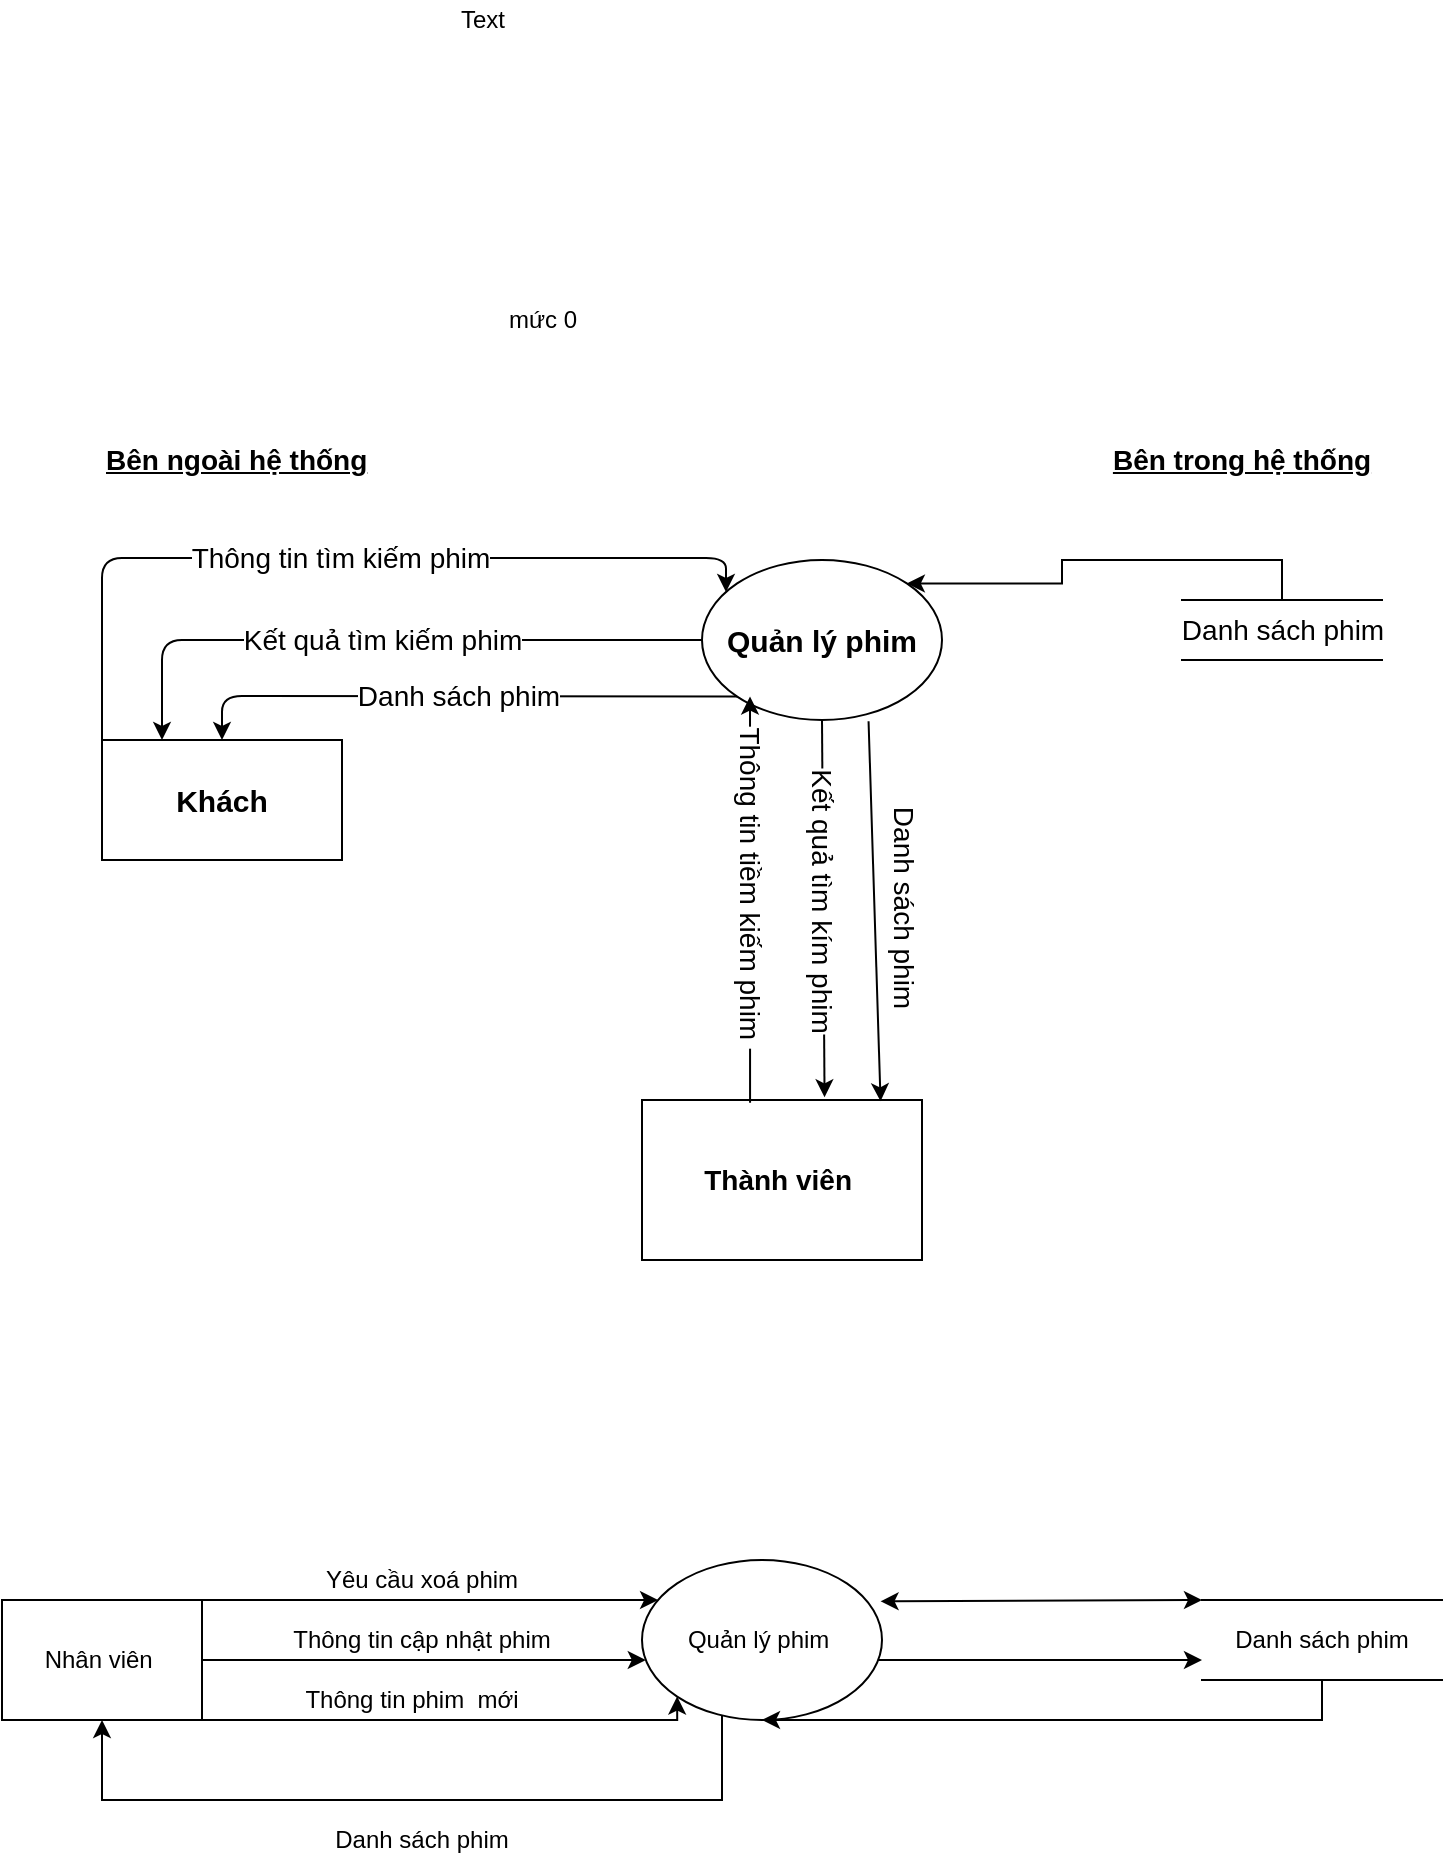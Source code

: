 <mxfile version="13.8.8" type="device"><diagram id="MYtpbqMA6iiohrDEWXp-" name="Page-1"><mxGraphModel dx="1117" dy="644" grid="1" gridSize="10" guides="1" tooltips="1" connect="1" arrows="1" fold="1" page="1" pageScale="1" pageWidth="827" pageHeight="1169" math="0" shadow="0"><root><mxCell id="0"/><mxCell id="1" parent="0"/><mxCell id="5eFghpaI8ga_CHEZw_nA-1" value="&lt;font style=&quot;font-size: 15px&quot;&gt;&lt;b&gt;Khách&lt;/b&gt;&lt;/font&gt;" style="rounded=0;whiteSpace=wrap;html=1;" parent="1" vertex="1"><mxGeometry x="90" y="410" width="120" height="60" as="geometry"/></mxCell><mxCell id="5eFghpaI8ga_CHEZw_nA-2" value="&lt;font style=&quot;font-size: 15px&quot;&gt;&lt;b&gt;Quản lý phim&lt;/b&gt;&lt;/font&gt;" style="ellipse;whiteSpace=wrap;html=1;" parent="1" vertex="1"><mxGeometry x="390" y="320" width="120" height="80" as="geometry"/></mxCell><mxCell id="5eFghpaI8ga_CHEZw_nA-7" value="" style="endArrow=classic;html=1;entryX=0.1;entryY=0.2;entryDx=0;entryDy=0;entryPerimeter=0;" parent="1" target="5eFghpaI8ga_CHEZw_nA-2" edge="1"><mxGeometry relative="1" as="geometry"><mxPoint x="90" y="410" as="sourcePoint"/><mxPoint x="400" y="319" as="targetPoint"/><Array as="points"><mxPoint x="90" y="319"/><mxPoint x="402" y="319"/></Array></mxGeometry></mxCell><mxCell id="5eFghpaI8ga_CHEZw_nA-8" value="Thông tin tìm kiếm phim" style="edgeLabel;resizable=0;html=1;align=center;verticalAlign=middle;fontSize=14;" parent="5eFghpaI8ga_CHEZw_nA-7" connectable="0" vertex="1"><mxGeometry relative="1" as="geometry"/></mxCell><mxCell id="5eFghpaI8ga_CHEZw_nA-11" value="" style="endArrow=classic;html=1;entryX=0.25;entryY=0;entryDx=0;entryDy=0;exitX=0;exitY=0.5;exitDx=0;exitDy=0;" parent="1" source="5eFghpaI8ga_CHEZw_nA-2" target="5eFghpaI8ga_CHEZw_nA-1" edge="1"><mxGeometry relative="1" as="geometry"><mxPoint x="280" y="360" as="sourcePoint"/><mxPoint x="160" y="400" as="targetPoint"/><Array as="points"><mxPoint x="120" y="360"/></Array></mxGeometry></mxCell><mxCell id="5eFghpaI8ga_CHEZw_nA-12" value="Kết quả tìm kiếm phim" style="edgeLabel;resizable=0;html=1;align=center;verticalAlign=middle;fontSize=14;" parent="5eFghpaI8ga_CHEZw_nA-11" connectable="0" vertex="1"><mxGeometry relative="1" as="geometry"/></mxCell><mxCell id="5eFghpaI8ga_CHEZw_nA-13" value="" style="endArrow=classic;html=1;entryX=0.5;entryY=0;entryDx=0;entryDy=0;exitX=0;exitY=1;exitDx=0;exitDy=0;" parent="1" source="5eFghpaI8ga_CHEZw_nA-2" target="5eFghpaI8ga_CHEZw_nA-1" edge="1"><mxGeometry relative="1" as="geometry"><mxPoint x="290" y="380" as="sourcePoint"/><mxPoint x="390" y="380" as="targetPoint"/><Array as="points"><mxPoint x="150" y="388"/></Array></mxGeometry></mxCell><mxCell id="5eFghpaI8ga_CHEZw_nA-14" value="Danh sách phim" style="edgeLabel;resizable=0;html=1;align=center;verticalAlign=middle;fontSize=14;" parent="5eFghpaI8ga_CHEZw_nA-13" connectable="0" vertex="1"><mxGeometry relative="1" as="geometry"/></mxCell><mxCell id="5eFghpaI8ga_CHEZw_nA-16" value="&lt;b&gt;&lt;u&gt;Bên ngoài hệ thống&lt;/u&gt;&lt;/b&gt;" style="text;html=1;strokeColor=none;fillColor=none;align=left;verticalAlign=middle;whiteSpace=wrap;rounded=0;fontSize=14;" parent="1" vertex="1"><mxGeometry x="90" y="260" width="190" height="20" as="geometry"/></mxCell><mxCell id="5eFghpaI8ga_CHEZw_nA-17" value="&lt;b&gt;&lt;u&gt;Bên trong hệ thống&lt;/u&gt;&lt;/b&gt;" style="text;html=1;strokeColor=none;fillColor=none;align=center;verticalAlign=middle;whiteSpace=wrap;rounded=0;fontSize=14;" parent="1" vertex="1"><mxGeometry x="560" y="260" width="200" height="20" as="geometry"/></mxCell><mxCell id="lRTuenW-I4ZXsypv82sB-1" style="edgeStyle=orthogonalEdgeStyle;rounded=0;orthogonalLoop=1;jettySize=auto;html=1;exitX=0.5;exitY=0;exitDx=0;exitDy=0;entryX=1;entryY=0;entryDx=0;entryDy=0;" edge="1" parent="1" source="XsaTblYCCSe9_LIyRnZe-1" target="5eFghpaI8ga_CHEZw_nA-2"><mxGeometry relative="1" as="geometry"/></mxCell><mxCell id="XsaTblYCCSe9_LIyRnZe-1" value="Danh sách phim" style="html=1;dashed=0;whitespace=wrap;shape=partialRectangle;right=0;left=0;fontSize=14;" parent="1" vertex="1"><mxGeometry x="630" y="340" width="100" height="30" as="geometry"/></mxCell><mxCell id="DJhoLJ8980i8-HjyA57U-1" value="&lt;b&gt;Thành viên&amp;nbsp;&lt;/b&gt;" style="rounded=0;whiteSpace=wrap;html=1;fontSize=14;" parent="1" vertex="1"><mxGeometry x="360" y="590" width="140" height="80" as="geometry"/></mxCell><mxCell id="DJhoLJ8980i8-HjyA57U-3" value="" style="endArrow=classic;html=1;fontSize=14;exitX=0.386;exitY=0.017;exitDx=0;exitDy=0;entryX=0;entryY=1;entryDx=0;entryDy=0;exitPerimeter=0;" parent="1" source="DJhoLJ8980i8-HjyA57U-1" edge="1"><mxGeometry relative="1" as="geometry"><mxPoint x="414.03" y="530" as="sourcePoint"/><mxPoint x="414.004" y="388.284" as="targetPoint"/></mxGeometry></mxCell><mxCell id="OhCKr5CIo2peMMn3psDw-1" value="&lt;div style=&quot;text-align: left&quot;&gt;&lt;span style=&quot;font-size: 14px&quot;&gt;Thông tin tiềm kiếm phim&amp;nbsp;&lt;/span&gt;&lt;/div&gt;" style="edgeLabel;html=1;align=center;verticalAlign=middle;resizable=0;points=[];rotation=90;" parent="DJhoLJ8980i8-HjyA57U-3" vertex="1" connectable="0"><mxGeometry x="0.256" relative="1" as="geometry"><mxPoint y="19" as="offset"/></mxGeometry></mxCell><mxCell id="DJhoLJ8980i8-HjyA57U-5" value="" style="endArrow=classic;html=1;fontSize=14;entryX=0.652;entryY=-0.017;entryDx=0;entryDy=0;exitX=0.5;exitY=1;exitDx=0;exitDy=0;entryPerimeter=0;" parent="1" source="5eFghpaI8ga_CHEZw_nA-2" target="DJhoLJ8980i8-HjyA57U-1" edge="1"><mxGeometry relative="1" as="geometry"><mxPoint x="460" y="560" as="sourcePoint"/><mxPoint x="640" y="560" as="targetPoint"/></mxGeometry></mxCell><mxCell id="DJhoLJ8980i8-HjyA57U-6" value="Kết quả tìm kím phim" style="edgeLabel;resizable=0;html=1;align=center;verticalAlign=middle;fontSize=14;rotation=90;" parent="DJhoLJ8980i8-HjyA57U-5" connectable="0" vertex="1"><mxGeometry relative="1" as="geometry"><mxPoint x="-0.01" y="-4.12" as="offset"/></mxGeometry></mxCell><mxCell id="DJhoLJ8980i8-HjyA57U-7" value="&lt;font style=&quot;font-size: 14px&quot;&gt;Danh sách phim&lt;br&gt;&lt;br&gt;&lt;/font&gt;" style="edgeLabel;resizable=0;html=1;align=center;verticalAlign=middle;rotation=90;" parent="1" connectable="0" vertex="1"><mxGeometry x="500" y="490" as="geometry"><mxPoint x="3.0" y="17" as="offset"/></mxGeometry></mxCell><mxCell id="OhCKr5CIo2peMMn3psDw-2" value="" style="endArrow=classic;html=1;exitX=0.694;exitY=1.008;exitDx=0;exitDy=0;exitPerimeter=0;entryX=0.852;entryY=0.008;entryDx=0;entryDy=0;entryPerimeter=0;" parent="1" source="5eFghpaI8ga_CHEZw_nA-2" target="DJhoLJ8980i8-HjyA57U-1" edge="1"><mxGeometry width="50" height="50" relative="1" as="geometry"><mxPoint x="370" y="580" as="sourcePoint"/><mxPoint x="560" y="580" as="targetPoint"/></mxGeometry></mxCell><mxCell id="Mj6fh8rM-TafJyskVV-E-1" value="Text" style="text;html=1;align=center;verticalAlign=middle;resizable=0;points=[];autosize=1;" parent="1" vertex="1"><mxGeometry x="260" y="40" width="40" height="20" as="geometry"/></mxCell><mxCell id="Mj6fh8rM-TafJyskVV-E-2" value="mức 0" style="text;html=1;align=center;verticalAlign=middle;resizable=0;points=[];autosize=1;" parent="1" vertex="1"><mxGeometry x="285" y="190" width="50" height="20" as="geometry"/></mxCell><mxCell id="lRTuenW-I4ZXsypv82sB-15" style="edgeStyle=orthogonalEdgeStyle;rounded=0;orthogonalLoop=1;jettySize=auto;html=1;entryX=0.5;entryY=1;entryDx=0;entryDy=0;" edge="1" parent="1" source="lRTuenW-I4ZXsypv82sB-2" target="lRTuenW-I4ZXsypv82sB-3"><mxGeometry relative="1" as="geometry"><Array as="points"><mxPoint x="400" y="940"/><mxPoint x="90" y="940"/></Array></mxGeometry></mxCell><mxCell id="lRTuenW-I4ZXsypv82sB-22" style="edgeStyle=orthogonalEdgeStyle;rounded=0;orthogonalLoop=1;jettySize=auto;html=1;" edge="1" parent="1" source="lRTuenW-I4ZXsypv82sB-2" target="lRTuenW-I4ZXsypv82sB-4"><mxGeometry relative="1" as="geometry"><Array as="points"><mxPoint x="560" y="870"/><mxPoint x="560" y="870"/></Array></mxGeometry></mxCell><mxCell id="lRTuenW-I4ZXsypv82sB-2" value="Quản lý phim&amp;nbsp;" style="ellipse;whiteSpace=wrap;html=1;" vertex="1" parent="1"><mxGeometry x="360" y="820" width="120" height="80" as="geometry"/></mxCell><mxCell id="lRTuenW-I4ZXsypv82sB-10" style="edgeStyle=orthogonalEdgeStyle;rounded=0;orthogonalLoop=1;jettySize=auto;html=1;" edge="1" parent="1" source="lRTuenW-I4ZXsypv82sB-3" target="lRTuenW-I4ZXsypv82sB-2"><mxGeometry relative="1" as="geometry"><Array as="points"><mxPoint x="310" y="870"/><mxPoint x="310" y="870"/></Array></mxGeometry></mxCell><mxCell id="lRTuenW-I4ZXsypv82sB-11" style="edgeStyle=orthogonalEdgeStyle;rounded=0;orthogonalLoop=1;jettySize=auto;html=1;" edge="1" parent="1" source="lRTuenW-I4ZXsypv82sB-3" target="lRTuenW-I4ZXsypv82sB-2"><mxGeometry relative="1" as="geometry"><Array as="points"><mxPoint x="250" y="840"/><mxPoint x="250" y="840"/></Array></mxGeometry></mxCell><mxCell id="lRTuenW-I4ZXsypv82sB-12" style="edgeStyle=orthogonalEdgeStyle;rounded=0;orthogonalLoop=1;jettySize=auto;html=1;entryX=0;entryY=1;entryDx=0;entryDy=0;" edge="1" parent="1" source="lRTuenW-I4ZXsypv82sB-3" target="lRTuenW-I4ZXsypv82sB-2"><mxGeometry relative="1" as="geometry"><Array as="points"><mxPoint x="378" y="900"/></Array></mxGeometry></mxCell><mxCell id="lRTuenW-I4ZXsypv82sB-3" value="Nhân viên&amp;nbsp;" style="rounded=0;whiteSpace=wrap;html=1;" vertex="1" parent="1"><mxGeometry x="40" y="840" width="100" height="60" as="geometry"/></mxCell><mxCell id="lRTuenW-I4ZXsypv82sB-21" style="edgeStyle=orthogonalEdgeStyle;rounded=0;orthogonalLoop=1;jettySize=auto;html=1;" edge="1" parent="1" source="lRTuenW-I4ZXsypv82sB-4" target="lRTuenW-I4ZXsypv82sB-2"><mxGeometry relative="1" as="geometry"><Array as="points"><mxPoint x="700" y="900"/></Array></mxGeometry></mxCell><mxCell id="lRTuenW-I4ZXsypv82sB-4" value="Danh sách phim" style="shape=partialRectangle;whiteSpace=wrap;html=1;left=0;right=0;fillColor=none;" vertex="1" parent="1"><mxGeometry x="640" y="840" width="120" height="40" as="geometry"/></mxCell><mxCell id="lRTuenW-I4ZXsypv82sB-17" value="Yêu cầu xoá phim" style="text;html=1;strokeColor=none;fillColor=none;align=center;verticalAlign=middle;whiteSpace=wrap;rounded=0;" vertex="1" parent="1"><mxGeometry x="170" y="820" width="160" height="20" as="geometry"/></mxCell><mxCell id="lRTuenW-I4ZXsypv82sB-18" value="Thông tin cập nhật phim" style="text;html=1;strokeColor=none;fillColor=none;align=center;verticalAlign=middle;whiteSpace=wrap;rounded=0;" vertex="1" parent="1"><mxGeometry x="180" y="850" width="140" height="20" as="geometry"/></mxCell><mxCell id="lRTuenW-I4ZXsypv82sB-19" value="Thông tin phim&amp;nbsp; mới" style="text;html=1;strokeColor=none;fillColor=none;align=center;verticalAlign=middle;whiteSpace=wrap;rounded=0;" vertex="1" parent="1"><mxGeometry x="170" y="880" width="150" height="20" as="geometry"/></mxCell><mxCell id="lRTuenW-I4ZXsypv82sB-20" value="Danh sách phim" style="text;html=1;strokeColor=none;fillColor=none;align=center;verticalAlign=middle;whiteSpace=wrap;rounded=0;" vertex="1" parent="1"><mxGeometry x="165" y="950" width="170" height="20" as="geometry"/></mxCell><mxCell id="lRTuenW-I4ZXsypv82sB-23" value="" style="endArrow=classic;startArrow=classic;html=1;entryX=0;entryY=0;entryDx=0;entryDy=0;exitX=0.994;exitY=0.258;exitDx=0;exitDy=0;exitPerimeter=0;" edge="1" parent="1" source="lRTuenW-I4ZXsypv82sB-2" target="lRTuenW-I4ZXsypv82sB-4"><mxGeometry width="50" height="50" relative="1" as="geometry"><mxPoint x="570" y="840" as="sourcePoint"/><mxPoint x="620" y="790" as="targetPoint"/></mxGeometry></mxCell></root></mxGraphModel></diagram></mxfile>